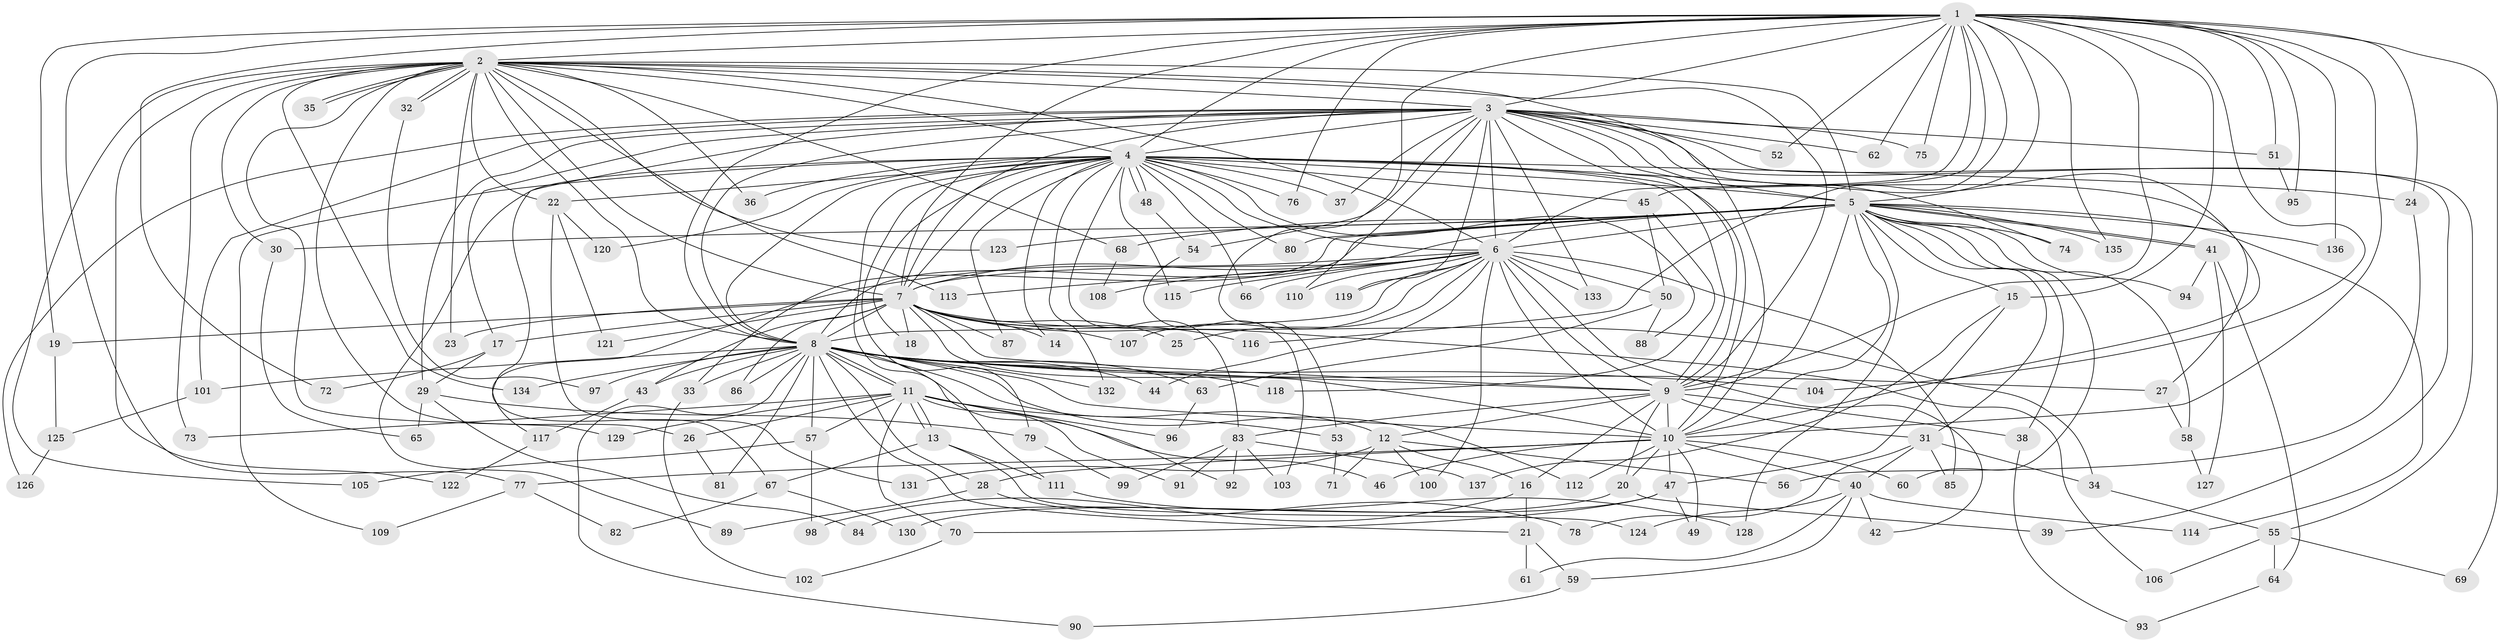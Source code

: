 // Generated by graph-tools (version 1.1) at 2025/45/03/09/25 04:45:18]
// undirected, 137 vertices, 299 edges
graph export_dot {
graph [start="1"]
  node [color=gray90,style=filled];
  1;
  2;
  3;
  4;
  5;
  6;
  7;
  8;
  9;
  10;
  11;
  12;
  13;
  14;
  15;
  16;
  17;
  18;
  19;
  20;
  21;
  22;
  23;
  24;
  25;
  26;
  27;
  28;
  29;
  30;
  31;
  32;
  33;
  34;
  35;
  36;
  37;
  38;
  39;
  40;
  41;
  42;
  43;
  44;
  45;
  46;
  47;
  48;
  49;
  50;
  51;
  52;
  53;
  54;
  55;
  56;
  57;
  58;
  59;
  60;
  61;
  62;
  63;
  64;
  65;
  66;
  67;
  68;
  69;
  70;
  71;
  72;
  73;
  74;
  75;
  76;
  77;
  78;
  79;
  80;
  81;
  82;
  83;
  84;
  85;
  86;
  87;
  88;
  89;
  90;
  91;
  92;
  93;
  94;
  95;
  96;
  97;
  98;
  99;
  100;
  101;
  102;
  103;
  104;
  105;
  106;
  107;
  108;
  109;
  110;
  111;
  112;
  113;
  114;
  115;
  116;
  117;
  118;
  119;
  120;
  121;
  122;
  123;
  124;
  125;
  126;
  127;
  128;
  129;
  130;
  131;
  132;
  133;
  134;
  135;
  136;
  137;
  1 -- 2;
  1 -- 3;
  1 -- 4;
  1 -- 5;
  1 -- 6;
  1 -- 7;
  1 -- 8;
  1 -- 9;
  1 -- 10;
  1 -- 15;
  1 -- 19;
  1 -- 24;
  1 -- 45;
  1 -- 51;
  1 -- 52;
  1 -- 53;
  1 -- 62;
  1 -- 69;
  1 -- 72;
  1 -- 75;
  1 -- 76;
  1 -- 77;
  1 -- 95;
  1 -- 104;
  1 -- 116;
  1 -- 135;
  1 -- 136;
  2 -- 3;
  2 -- 4;
  2 -- 5;
  2 -- 6;
  2 -- 7;
  2 -- 8;
  2 -- 9;
  2 -- 10;
  2 -- 22;
  2 -- 23;
  2 -- 26;
  2 -- 30;
  2 -- 32;
  2 -- 32;
  2 -- 35;
  2 -- 35;
  2 -- 36;
  2 -- 68;
  2 -- 73;
  2 -- 105;
  2 -- 113;
  2 -- 122;
  2 -- 123;
  2 -- 129;
  2 -- 134;
  3 -- 4;
  3 -- 5;
  3 -- 6;
  3 -- 7;
  3 -- 8;
  3 -- 9;
  3 -- 10;
  3 -- 17;
  3 -- 29;
  3 -- 37;
  3 -- 39;
  3 -- 51;
  3 -- 52;
  3 -- 54;
  3 -- 55;
  3 -- 62;
  3 -- 67;
  3 -- 74;
  3 -- 75;
  3 -- 101;
  3 -- 110;
  3 -- 119;
  3 -- 126;
  3 -- 133;
  4 -- 5;
  4 -- 6;
  4 -- 7;
  4 -- 8;
  4 -- 9;
  4 -- 10;
  4 -- 14;
  4 -- 18;
  4 -- 22;
  4 -- 24;
  4 -- 27;
  4 -- 36;
  4 -- 37;
  4 -- 45;
  4 -- 48;
  4 -- 48;
  4 -- 66;
  4 -- 76;
  4 -- 79;
  4 -- 80;
  4 -- 83;
  4 -- 87;
  4 -- 88;
  4 -- 89;
  4 -- 109;
  4 -- 111;
  4 -- 115;
  4 -- 120;
  4 -- 132;
  5 -- 6;
  5 -- 7;
  5 -- 8;
  5 -- 9;
  5 -- 10;
  5 -- 15;
  5 -- 30;
  5 -- 31;
  5 -- 33;
  5 -- 38;
  5 -- 41;
  5 -- 41;
  5 -- 58;
  5 -- 60;
  5 -- 68;
  5 -- 74;
  5 -- 80;
  5 -- 94;
  5 -- 114;
  5 -- 123;
  5 -- 128;
  5 -- 135;
  5 -- 136;
  6 -- 7;
  6 -- 8;
  6 -- 9;
  6 -- 10;
  6 -- 25;
  6 -- 42;
  6 -- 44;
  6 -- 50;
  6 -- 66;
  6 -- 85;
  6 -- 100;
  6 -- 107;
  6 -- 108;
  6 -- 110;
  6 -- 113;
  6 -- 115;
  6 -- 117;
  6 -- 119;
  6 -- 133;
  7 -- 8;
  7 -- 9;
  7 -- 10;
  7 -- 14;
  7 -- 17;
  7 -- 18;
  7 -- 19;
  7 -- 23;
  7 -- 25;
  7 -- 34;
  7 -- 43;
  7 -- 86;
  7 -- 87;
  7 -- 106;
  7 -- 107;
  7 -- 116;
  7 -- 121;
  8 -- 9;
  8 -- 10;
  8 -- 11;
  8 -- 11;
  8 -- 12;
  8 -- 21;
  8 -- 27;
  8 -- 28;
  8 -- 33;
  8 -- 43;
  8 -- 44;
  8 -- 57;
  8 -- 63;
  8 -- 81;
  8 -- 86;
  8 -- 90;
  8 -- 92;
  8 -- 97;
  8 -- 101;
  8 -- 104;
  8 -- 112;
  8 -- 118;
  8 -- 132;
  8 -- 134;
  9 -- 10;
  9 -- 12;
  9 -- 16;
  9 -- 20;
  9 -- 31;
  9 -- 38;
  9 -- 83;
  10 -- 20;
  10 -- 28;
  10 -- 40;
  10 -- 46;
  10 -- 47;
  10 -- 49;
  10 -- 60;
  10 -- 77;
  10 -- 112;
  11 -- 13;
  11 -- 13;
  11 -- 26;
  11 -- 46;
  11 -- 53;
  11 -- 57;
  11 -- 70;
  11 -- 73;
  11 -- 91;
  11 -- 96;
  11 -- 129;
  12 -- 16;
  12 -- 56;
  12 -- 71;
  12 -- 100;
  12 -- 131;
  13 -- 67;
  13 -- 111;
  13 -- 124;
  15 -- 47;
  15 -- 137;
  16 -- 21;
  16 -- 98;
  17 -- 29;
  17 -- 72;
  19 -- 125;
  20 -- 39;
  20 -- 84;
  21 -- 59;
  21 -- 61;
  22 -- 120;
  22 -- 121;
  22 -- 131;
  24 -- 56;
  26 -- 81;
  27 -- 58;
  28 -- 78;
  28 -- 89;
  29 -- 65;
  29 -- 79;
  29 -- 84;
  30 -- 65;
  31 -- 34;
  31 -- 40;
  31 -- 78;
  31 -- 85;
  32 -- 97;
  33 -- 102;
  34 -- 55;
  38 -- 93;
  40 -- 42;
  40 -- 59;
  40 -- 61;
  40 -- 114;
  40 -- 124;
  41 -- 64;
  41 -- 94;
  41 -- 127;
  43 -- 117;
  45 -- 50;
  45 -- 118;
  47 -- 49;
  47 -- 70;
  47 -- 130;
  48 -- 54;
  50 -- 63;
  50 -- 88;
  51 -- 95;
  53 -- 71;
  54 -- 103;
  55 -- 64;
  55 -- 69;
  55 -- 106;
  57 -- 98;
  57 -- 105;
  58 -- 127;
  59 -- 90;
  63 -- 96;
  64 -- 93;
  67 -- 82;
  67 -- 130;
  68 -- 108;
  70 -- 102;
  77 -- 82;
  77 -- 109;
  79 -- 99;
  83 -- 91;
  83 -- 92;
  83 -- 99;
  83 -- 103;
  83 -- 137;
  101 -- 125;
  111 -- 128;
  117 -- 122;
  125 -- 126;
}
